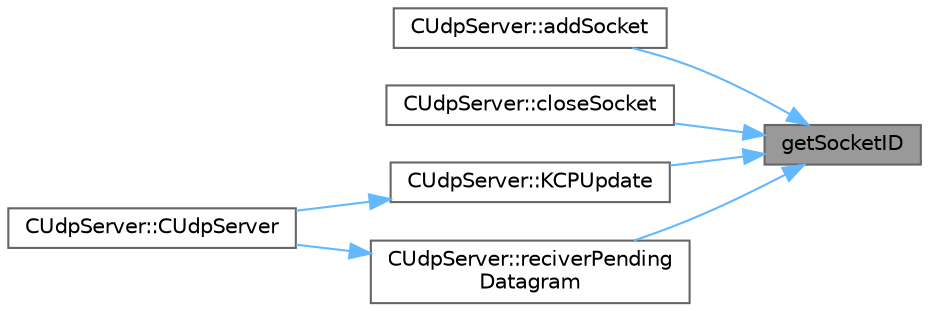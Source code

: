 digraph "getSocketID"
{
 // LATEX_PDF_SIZE
  bgcolor="transparent";
  edge [fontname=Helvetica,fontsize=10,labelfontname=Helvetica,labelfontsize=10];
  node [fontname=Helvetica,fontsize=10,shape=box,height=0.2,width=0.4];
  rankdir="RL";
  Node1 [id="Node000001",label="getSocketID",height=0.2,width=0.4,color="gray40", fillcolor="grey60", style="filled", fontcolor="black",tooltip="得到SocketID"];
  Node1 -> Node2 [id="edge1_Node000001_Node000002",dir="back",color="steelblue1",style="solid",tooltip=" "];
  Node2 [id="Node000002",label="CUdpServer::addSocket",height=0.2,width=0.4,color="grey40", fillcolor="white", style="filled",URL="$class_c_udp_server.html#a616d86c2e9d20c6c81fca00d1ba0ecaa",tooltip="添加一个新的客户端"];
  Node1 -> Node3 [id="edge2_Node000001_Node000003",dir="back",color="steelblue1",style="solid",tooltip=" "];
  Node3 [id="Node000003",label="CUdpServer::closeSocket",height=0.2,width=0.4,color="grey40", fillcolor="white", style="filled",URL="$class_c_udp_server.html#ad93959a590e20f0755b3d53c4176f74a",tooltip="关闭指定的socket"];
  Node1 -> Node4 [id="edge3_Node000001_Node000004",dir="back",color="steelblue1",style="solid",tooltip=" "];
  Node4 [id="Node000004",label="CUdpServer::KCPUpdate",height=0.2,width=0.4,color="grey40", fillcolor="white", style="filled",URL="$class_c_udp_server.html#a13640ae10c35f12a456274c76e452fe9",tooltip=" "];
  Node4 -> Node5 [id="edge4_Node000004_Node000005",dir="back",color="steelblue1",style="solid",tooltip=" "];
  Node5 [id="Node000005",label="CUdpServer::CUdpServer",height=0.2,width=0.4,color="grey40", fillcolor="white", style="filled",URL="$class_c_udp_server.html#a2fe69e76d8f3a04f48fb6d829552d5c9",tooltip=" "];
  Node1 -> Node6 [id="edge5_Node000001_Node000006",dir="back",color="steelblue1",style="solid",tooltip=" "];
  Node6 [id="Node000006",label="CUdpServer::reciverPending\lDatagram",height=0.2,width=0.4,color="grey40", fillcolor="white", style="filled",URL="$class_c_udp_server.html#aec7b1554ec634e5cd21efe2ad61c1e47",tooltip=" "];
  Node6 -> Node5 [id="edge6_Node000006_Node000005",dir="back",color="steelblue1",style="solid",tooltip=" "];
}
